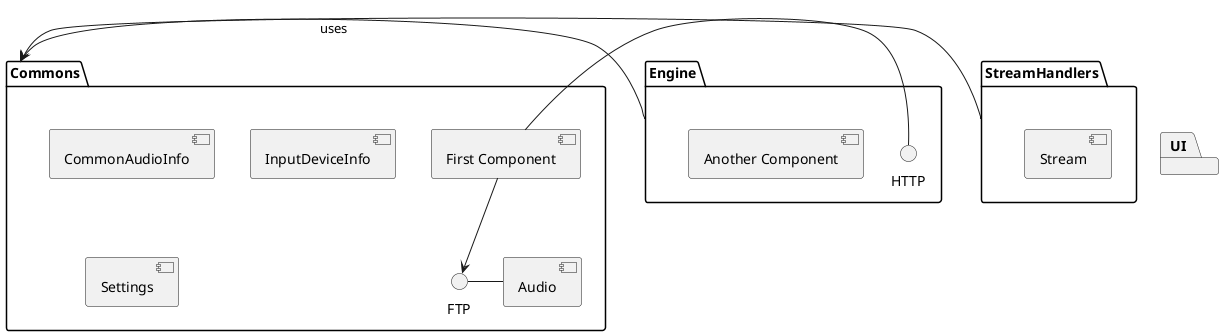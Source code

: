 @startuml

package "Commons" {
FTP - [Audio]
[CommonAudioInfo]
[InputDeviceInfo]
[Settings]
[First Component] --> FTP
}

package "Engine" {
HTTP - [First Component]
[Another Component]
}


package "StreamHandlers" {
    [Stream]
}

package "UI" {
    [Stream]
}

Engine -> Commons : uses
StreamHandlers -> Commons
@enduml